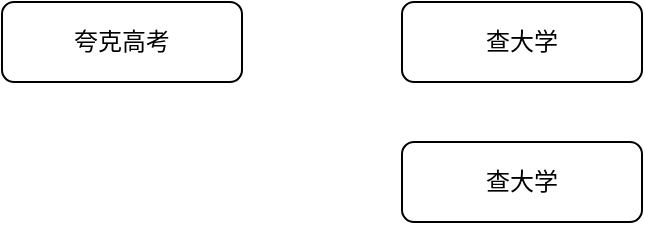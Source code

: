 <mxfile version="24.4.10" type="github">
  <diagram name="第 1 页" id="LmuZkWDyMrsbqc7eGMP2">
    <mxGraphModel dx="1499" dy="943" grid="1" gridSize="10" guides="1" tooltips="1" connect="1" arrows="1" fold="1" page="1" pageScale="1" pageWidth="827" pageHeight="1169" math="0" shadow="0">
      <root>
        <mxCell id="0" />
        <mxCell id="1" parent="0" />
        <mxCell id="1I5gTGWkLh2d79B4E214-1" value="夸克高考" style="rounded=1;whiteSpace=wrap;html=1;" vertex="1" parent="1">
          <mxGeometry x="320" y="280" width="120" height="40" as="geometry" />
        </mxCell>
        <mxCell id="1I5gTGWkLh2d79B4E214-2" value="查大学" style="rounded=1;whiteSpace=wrap;html=1;" vertex="1" parent="1">
          <mxGeometry x="520" y="280" width="120" height="40" as="geometry" />
        </mxCell>
        <mxCell id="1I5gTGWkLh2d79B4E214-5" value="查大学" style="rounded=1;whiteSpace=wrap;html=1;" vertex="1" parent="1">
          <mxGeometry x="520" y="350" width="120" height="40" as="geometry" />
        </mxCell>
      </root>
    </mxGraphModel>
  </diagram>
</mxfile>
